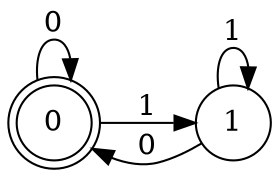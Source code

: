 digraph DFA {
	rankdir=LR;	0 [shape=doublecircle];
	0 -> 0 [label="0"];
	0 -> 1 [label="1"];
	1 [shape=circle];
	1 -> 0 [label="0"];
	1 -> 1 [label="1"];
}
